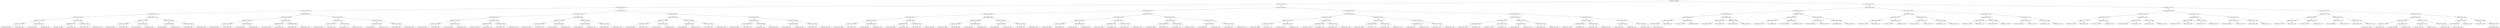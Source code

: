 digraph G{
1954350065 [label="Node{data=[6238, 6238]}"]
1954350065 -> 1943616172
1943616172 [label="Node{data=[5844, 5844]}"]
1943616172 -> 1391705435
1391705435 [label="Node{data=[5496, 5496]}"]
1391705435 -> 1239515759
1239515759 [label="Node{data=[4992, 4992]}"]
1239515759 -> 1436508713
1436508713 [label="Node{data=[2006, 2006]}"]
1436508713 -> 1873362540
1873362540 [label="Node{data=[1945, 1945]}"]
1873362540 -> 553602983
553602983 [label="Node{data=[1941, 1941]}"]
553602983 -> 1699234605
1699234605 [label="Node{data=[1939, 1939]}"]
1699234605 -> 1265167239
1265167239 [label="Node{data=[1938, 1938]}"]
1699234605 -> 1830090456
1830090456 [label="Node{data=[1940, 1940]}"]
553602983 -> 927735466
927735466 [label="Node{data=[1943, 1943]}"]
927735466 -> 272261701
272261701 [label="Node{data=[1942, 1942]}"]
927735466 -> 478316310
478316310 [label="Node{data=[1944, 1944]}"]
1873362540 -> 1449787496
1449787496 [label="Node{data=[1949, 1949]}"]
1449787496 -> 25488705
25488705 [label="Node{data=[1947, 1947]}"]
25488705 -> 1114611582
1114611582 [label="Node{data=[1946, 1946]}"]
25488705 -> 1247615506
1247615506 [label="Node{data=[1948, 1948]}"]
1449787496 -> 1286744689
1286744689 [label="Node{data=[1951, 1951]}"]
1286744689 -> 1794779203
1794779203 [label="Node{data=[1950, 1950]}"]
1286744689 -> 1414581773
1414581773 [label="Node{data=[1972, 1972]}"]
1436508713 -> 1996477215
1996477215 [label="Node{data=[4972, 4972]}"]
1996477215 -> 734236179
734236179 [label="Node{data=[4703, 4703]}"]
734236179 -> 272630552
272630552 [label="Node{data=[3420, 3420]}"]
272630552 -> 1110607803
1110607803 [label="Node{data=[2039, 2039]}"]
272630552 -> 1247658953
1247658953 [label="Node{data=[4665, 4665]}"]
734236179 -> 2111401863
2111401863 [label="Node{data=[4754, 4754]}"]
2111401863 -> 1838283751
1838283751 [label="Node{data=[4729, 4729]}"]
2111401863 -> 994617009
994617009 [label="Node{data=[4954, 4954]}"]
1996477215 -> 531593626
531593626 [label="Node{data=[4988, 4988]}"]
531593626 -> 700221631
700221631 [label="Node{data=[4986, 4986]}"]
700221631 -> 1259344044
1259344044 [label="Node{data=[4985, 4985]}"]
700221631 -> 898845265
898845265 [label="Node{data=[4987, 4987]}"]
531593626 -> 1368692432
1368692432 [label="Node{data=[4990, 4990]}"]
1368692432 -> 471860525
471860525 [label="Node{data=[4989, 4989]}"]
1368692432 -> 1467937653
1467937653 [label="Node{data=[4991, 4991]}"]
1239515759 -> 2022767113
2022767113 [label="Node{data=[5008, 5008]}"]
2022767113 -> 231195101
231195101 [label="Node{data=[5000, 5000]}"]
231195101 -> 290628645
290628645 [label="Node{data=[4996, 4996]}"]
290628645 -> 823592993
823592993 [label="Node{data=[4994, 4994]}"]
823592993 -> 1319697592
1319697592 [label="Node{data=[4993, 4993]}"]
823592993 -> 2102527385
2102527385 [label="Node{data=[4995, 4995]}"]
290628645 -> 2032526746
2032526746 [label="Node{data=[4998, 4998]}"]
2032526746 -> 1895476383
1895476383 [label="Node{data=[4997, 4997]}"]
2032526746 -> 2034160388
2034160388 [label="Node{data=[4999, 4999]}"]
231195101 -> 338526071
338526071 [label="Node{data=[5004, 5004]}"]
338526071 -> 1123176797
1123176797 [label="Node{data=[5002, 5002]}"]
1123176797 -> 1741263816
1741263816 [label="Node{data=[5001, 5001]}"]
1123176797 -> 1751177926
1751177926 [label="Node{data=[5003, 5003]}"]
338526071 -> 390715002
390715002 [label="Node{data=[5006, 5006]}"]
390715002 -> 1205933431
1205933431 [label="Node{data=[5005, 5005]}"]
390715002 -> 1813875088
1813875088 [label="Node{data=[5007, 5007]}"]
2022767113 -> 38131775
38131775 [label="Node{data=[5016, 5016]}"]
38131775 -> 1541813259
1541813259 [label="Node{data=[5012, 5012]}"]
1541813259 -> 342083757
342083757 [label="Node{data=[5010, 5010]}"]
342083757 -> 347247288
347247288 [label="Node{data=[5009, 5009]}"]
342083757 -> 949625905
949625905 [label="Node{data=[5011, 5011]}"]
1541813259 -> 1379273029
1379273029 [label="Node{data=[5014, 5014]}"]
1379273029 -> 1478137102
1478137102 [label="Node{data=[5013, 5013]}"]
1379273029 -> 1480457191
1480457191 [label="Node{data=[5015, 5015]}"]
38131775 -> 829421437
829421437 [label="Node{data=[5491, 5491]}"]
829421437 -> 1399958580
1399958580 [label="Node{data=[5070, 5070]}"]
1399958580 -> 1607463345
1607463345 [label="Node{data=[5017, 5017]}"]
1399958580 -> 1746590572
1746590572 [label="Node{data=[5351, 5351]}"]
829421437 -> 645930253
645930253 [label="Node{data=[5494, 5494]}"]
645930253 -> 2018379237
2018379237 [label="Node{data=[5493, 5493]}"]
645930253 -> 1479287076
1479287076 [label="Node{data=[5495, 5495]}"]
1391705435 -> 1716732150
1716732150 [label="Node{data=[5812, 5812]}"]
1716732150 -> 1075663172
1075663172 [label="Node{data=[5796, 5796]}"]
1075663172 -> 1223955855
1223955855 [label="Node{data=[5504, 5504]}"]
1223955855 -> 1902651572
1902651572 [label="Node{data=[5500, 5500]}"]
1902651572 -> 230720159
230720159 [label="Node{data=[5498, 5498]}"]
230720159 -> 670922002
670922002 [label="Node{data=[5497, 5497]}"]
230720159 -> 1338852367
1338852367 [label="Node{data=[5499, 5499]}"]
1902651572 -> 2144397514
2144397514 [label="Node{data=[5502, 5502]}"]
2144397514 -> 1988970965
1988970965 [label="Node{data=[5501, 5501]}"]
2144397514 -> 974448627
974448627 [label="Node{data=[5503, 5503]}"]
1223955855 -> 534524290
534524290 [label="Node{data=[5792, 5792]}"]
534524290 -> 1739725835
1739725835 [label="Node{data=[5790, 5790]}"]
1739725835 -> 2079138505
2079138505 [label="Node{data=[5755, 5755]}"]
1739725835 -> 1717270840
1717270840 [label="Node{data=[5791, 5791]}"]
534524290 -> 418714704
418714704 [label="Node{data=[5794, 5794]}"]
418714704 -> 1875902721
1875902721 [label="Node{data=[5793, 5793]}"]
418714704 -> 2100927832
2100927832 [label="Node{data=[5795, 5795]}"]
1075663172 -> 1083619710
1083619710 [label="Node{data=[5804, 5804]}"]
1083619710 -> 1886483112
1886483112 [label="Node{data=[5800, 5800]}"]
1886483112 -> 524729774
524729774 [label="Node{data=[5798, 5798]}"]
524729774 -> 774123587
774123587 [label="Node{data=[5797, 5797]}"]
524729774 -> 1535914416
1535914416 [label="Node{data=[5799, 5799]}"]
1886483112 -> 538176603
538176603 [label="Node{data=[5802, 5802]}"]
538176603 -> 177376826
177376826 [label="Node{data=[5801, 5801]}"]
538176603 -> 96141571
96141571 [label="Node{data=[5803, 5803]}"]
1083619710 -> 1065394613
1065394613 [label="Node{data=[5808, 5808]}"]
1065394613 -> 5174058
5174058 [label="Node{data=[5806, 5806]}"]
5174058 -> 506678855
506678855 [label="Node{data=[5805, 5805]}"]
5174058 -> 1138620315
1138620315 [label="Node{data=[5807, 5807]}"]
1065394613 -> 2045406044
2045406044 [label="Node{data=[5810, 5810]}"]
2045406044 -> 239735016
239735016 [label="Node{data=[5809, 5809]}"]
2045406044 -> 168764944
168764944 [label="Node{data=[5811, 5811]}"]
1716732150 -> 641886693
641886693 [label="Node{data=[5828, 5828]}"]
641886693 -> 215504634
215504634 [label="Node{data=[5820, 5820]}"]
215504634 -> 1380698841
1380698841 [label="Node{data=[5816, 5816]}"]
1380698841 -> 554129702
554129702 [label="Node{data=[5814, 5814]}"]
554129702 -> 339677602
339677602 [label="Node{data=[5813, 5813]}"]
554129702 -> 1520368217
1520368217 [label="Node{data=[5815, 5815]}"]
1380698841 -> 1452277457
1452277457 [label="Node{data=[5818, 5818]}"]
1452277457 -> 1297761103
1297761103 [label="Node{data=[5817, 5817]}"]
1452277457 -> 553969991
553969991 [label="Node{data=[5819, 5819]}"]
215504634 -> 207983372
207983372 [label="Node{data=[5824, 5824]}"]
207983372 -> 632659239
632659239 [label="Node{data=[5822, 5822]}"]
632659239 -> 988476133
988476133 [label="Node{data=[5821, 5821]}"]
632659239 -> 1017281070
1017281070 [label="Node{data=[5823, 5823]}"]
207983372 -> 478110533
478110533 [label="Node{data=[5826, 5826]}"]
478110533 -> 355109192
355109192 [label="Node{data=[5825, 5825]}"]
478110533 -> 2025471186
2025471186 [label="Node{data=[5827, 5827]}"]
641886693 -> 1466321633
1466321633 [label="Node{data=[5836, 5836]}"]
1466321633 -> 811892227
811892227 [label="Node{data=[5832, 5832]}"]
811892227 -> 1908785550
1908785550 [label="Node{data=[5830, 5830]}"]
1908785550 -> 1479557064
1479557064 [label="Node{data=[5829, 5829]}"]
1908785550 -> 1038374765
1038374765 [label="Node{data=[5831, 5831]}"]
811892227 -> 786670260
786670260 [label="Node{data=[5834, 5834]}"]
786670260 -> 1903546199
1903546199 [label="Node{data=[5833, 5833]}"]
786670260 -> 685924558
685924558 [label="Node{data=[5835, 5835]}"]
1466321633 -> 933369216
933369216 [label="Node{data=[5840, 5840]}"]
933369216 -> 82311106
82311106 [label="Node{data=[5838, 5838]}"]
82311106 -> 1538756478
1538756478 [label="Node{data=[5837, 5837]}"]
82311106 -> 1625845974
1625845974 [label="Node{data=[5839, 5839]}"]
933369216 -> 1195472734
1195472734 [label="Node{data=[5842, 5842]}"]
1195472734 -> 2082718099
2082718099 [label="Node{data=[5841, 5841]}"]
1195472734 -> 453541142
453541142 [label="Node{data=[5843, 5843]}"]
1943616172 -> 952483937
952483937 [label="Node{data=[6108, 6108]}"]
952483937 -> 1953676192
1953676192 [label="Node{data=[6002, 6002]}"]
1953676192 -> 373277668
373277668 [label="Node{data=[5986, 5986]}"]
373277668 -> 1309142264
1309142264 [label="Node{data=[5852, 5852]}"]
1309142264 -> 1490549649
1490549649 [label="Node{data=[5848, 5848]}"]
1490549649 -> 966390928
966390928 [label="Node{data=[5846, 5846]}"]
966390928 -> 1364275364
1364275364 [label="Node{data=[5845, 5845]}"]
966390928 -> 549480026
549480026 [label="Node{data=[5847, 5847]}"]
1490549649 -> 1202461344
1202461344 [label="Node{data=[5850, 5850]}"]
1202461344 -> 828857265
828857265 [label="Node{data=[5849, 5849]}"]
1202461344 -> 1777043753
1777043753 [label="Node{data=[5851, 5851]}"]
1309142264 -> 1245368568
1245368568 [label="Node{data=[5981, 5981]}"]
1245368568 -> 1835313669
1835313669 [label="Node{data=[5854, 5854]}"]
1835313669 -> 1716903627
1716903627 [label="Node{data=[5853, 5853]}"]
1835313669 -> 1396879849
1396879849 [label="Node{data=[5915, 5915]}"]
1245368568 -> 1340278377
1340278377 [label="Node{data=[5984, 5984]}"]
1340278377 -> 119515410
119515410 [label="Node{data=[5983, 5983]}"]
1340278377 -> 1333038268
1333038268 [label="Node{data=[5985, 5985]}"]
373277668 -> 159359298
159359298 [label="Node{data=[5994, 5994]}"]
159359298 -> 1584938570
1584938570 [label="Node{data=[5990, 5990]}"]
1584938570 -> 617958318
617958318 [label="Node{data=[5988, 5988]}"]
617958318 -> 1336881892
1336881892 [label="Node{data=[5987, 5987]}"]
617958318 -> 992935906
992935906 [label="Node{data=[5989, 5989]}"]
1584938570 -> 616238243
616238243 [label="Node{data=[5992, 5992]}"]
616238243 -> 717073313
717073313 [label="Node{data=[5991, 5991]}"]
616238243 -> 481526784
481526784 [label="Node{data=[5993, 5993]}"]
159359298 -> 1353628059
1353628059 [label="Node{data=[5998, 5998]}"]
1353628059 -> 739010873
739010873 [label="Node{data=[5996, 5996]}"]
739010873 -> 1797996474
1797996474 [label="Node{data=[5995, 5995]}"]
739010873 -> 1798841691
1798841691 [label="Node{data=[5997, 5997]}"]
1353628059 -> 1325349830
1325349830 [label="Node{data=[6000, 6000]}"]
1325349830 -> 24499841
24499841 [label="Node{data=[5999, 5999]}"]
1325349830 -> 865206266
865206266 [label="Node{data=[6001, 6001]}"]
1953676192 -> 430507566
430507566 [label="Node{data=[6018, 6018]}"]
430507566 -> 775897046
775897046 [label="Node{data=[6010, 6010]}"]
775897046 -> 30483790
30483790 [label="Node{data=[6006, 6006]}"]
30483790 -> 1032021153
1032021153 [label="Node{data=[6004, 6004]}"]
1032021153 -> 1825213769
1825213769 [label="Node{data=[6003, 6003]}"]
1032021153 -> 1004330633
1004330633 [label="Node{data=[6005, 6005]}"]
30483790 -> 867137513
867137513 [label="Node{data=[6008, 6008]}"]
867137513 -> 355445585
355445585 [label="Node{data=[6007, 6007]}"]
867137513 -> 758635640
758635640 [label="Node{data=[6009, 6009]}"]
775897046 -> 1891788737
1891788737 [label="Node{data=[6014, 6014]}"]
1891788737 -> 941250063
941250063 [label="Node{data=[6012, 6012]}"]
941250063 -> 1351026558
1351026558 [label="Node{data=[6011, 6011]}"]
941250063 -> 1136710922
1136710922 [label="Node{data=[6013, 6013]}"]
1891788737 -> 551505628
551505628 [label="Node{data=[6016, 6016]}"]
551505628 -> 1251991270
1251991270 [label="Node{data=[6015, 6015]}"]
551505628 -> 583769148
583769148 [label="Node{data=[6017, 6017]}"]
430507566 -> 1743152618
1743152618 [label="Node{data=[6026, 6026]}"]
1743152618 -> 1024818788
1024818788 [label="Node{data=[6022, 6022]}"]
1024818788 -> 164229070
164229070 [label="Node{data=[6020, 6020]}"]
164229070 -> 1998436535
1998436535 [label="Node{data=[6019, 6019]}"]
164229070 -> 587225739
587225739 [label="Node{data=[6021, 6021]}"]
1024818788 -> 904980177
904980177 [label="Node{data=[6024, 6024]}"]
904980177 -> 1929496638
1929496638 [label="Node{data=[6023, 6023]}"]
904980177 -> 1774395113
1774395113 [label="Node{data=[6025, 6025]}"]
1743152618 -> 1211549016
1211549016 [label="Node{data=[6030, 6030]}"]
1211549016 -> 2051171553
2051171553 [label="Node{data=[6028, 6028]}"]
2051171553 -> 125764527
125764527 [label="Node{data=[6027, 6027]}"]
2051171553 -> 1983541759
1983541759 [label="Node{data=[6029, 6029]}"]
1211549016 -> 148403813
148403813 [label="Node{data=[6106, 6106]}"]
148403813 -> 1632927475
1632927475 [label="Node{data=[6105, 6105]}"]
148403813 -> 508132109
508132109 [label="Node{data=[6107, 6107]}"]
952483937 -> 1004098738
1004098738 [label="Node{data=[6140, 6140]}"]
1004098738 -> 1887008498
1887008498 [label="Node{data=[6124, 6124]}"]
1887008498 -> 848838120
848838120 [label="Node{data=[6116, 6116]}"]
848838120 -> 1742518693
1742518693 [label="Node{data=[6112, 6112]}"]
1742518693 -> 382803240
382803240 [label="Node{data=[6110, 6110]}"]
382803240 -> 765732838
765732838 [label="Node{data=[6109, 6109]}"]
382803240 -> 1579165895
1579165895 [label="Node{data=[6111, 6111]}"]
1742518693 -> 1546892087
1546892087 [label="Node{data=[6114, 6114]}"]
1546892087 -> 1108725188
1108725188 [label="Node{data=[6113, 6113]}"]
1546892087 -> 1317165431
1317165431 [label="Node{data=[6115, 6115]}"]
848838120 -> 289093232
289093232 [label="Node{data=[6120, 6120]}"]
289093232 -> 1355847019
1355847019 [label="Node{data=[6118, 6118]}"]
1355847019 -> 1019677016
1019677016 [label="Node{data=[6117, 6117]}"]
1355847019 -> 1616029270
1616029270 [label="Node{data=[6119, 6119]}"]
289093232 -> 672302234
672302234 [label="Node{data=[6122, 6122]}"]
672302234 -> 2092775230
2092775230 [label="Node{data=[6121, 6121]}"]
672302234 -> 2016701496
2016701496 [label="Node{data=[6123, 6123]}"]
1887008498 -> 220267902
220267902 [label="Node{data=[6132, 6132]}"]
220267902 -> 833320468
833320468 [label="Node{data=[6128, 6128]}"]
833320468 -> 616215512
616215512 [label="Node{data=[6126, 6126]}"]
616215512 -> 2142523099
2142523099 [label="Node{data=[6125, 6125]}"]
616215512 -> 2050735782
2050735782 [label="Node{data=[6127, 6127]}"]
833320468 -> 273312803
273312803 [label="Node{data=[6130, 6130]}"]
273312803 -> 1637820801
1637820801 [label="Node{data=[6129, 6129]}"]
273312803 -> 1015050751
1015050751 [label="Node{data=[6131, 6131]}"]
220267902 -> 459875911
459875911 [label="Node{data=[6136, 6136]}"]
459875911 -> 1484876413
1484876413 [label="Node{data=[6134, 6134]}"]
1484876413 -> 1087017933
1087017933 [label="Node{data=[6133, 6133]}"]
1484876413 -> 2138705314
2138705314 [label="Node{data=[6135, 6135]}"]
459875911 -> 770918164
770918164 [label="Node{data=[6138, 6138]}"]
770918164 -> 2121400917
2121400917 [label="Node{data=[6137, 6137]}"]
770918164 -> 1790096045
1790096045 [label="Node{data=[6139, 6139]}"]
1004098738 -> 1158329668
1158329668 [label="Node{data=[6156, 6156]}"]
1158329668 -> 1928757526
1928757526 [label="Node{data=[6148, 6148]}"]
1928757526 -> 486036919
486036919 [label="Node{data=[6144, 6144]}"]
486036919 -> 1663089503
1663089503 [label="Node{data=[6142, 6142]}"]
1663089503 -> 1930461930
1930461930 [label="Node{data=[6141, 6141]}"]
1663089503 -> 900223919
900223919 [label="Node{data=[6143, 6143]}"]
486036919 -> 1805909312
1805909312 [label="Node{data=[6146, 6146]}"]
1805909312 -> 222255400
222255400 [label="Node{data=[6145, 6145]}"]
1805909312 -> 2052038071
2052038071 [label="Node{data=[6147, 6147]}"]
1928757526 -> 227384442
227384442 [label="Node{data=[6152, 6152]}"]
227384442 -> 2033199478
2033199478 [label="Node{data=[6150, 6150]}"]
2033199478 -> 246536545
246536545 [label="Node{data=[6149, 6149]}"]
2033199478 -> 144002853
144002853 [label="Node{data=[6151, 6151]}"]
227384442 -> 1771727873
1771727873 [label="Node{data=[6154, 6154]}"]
1771727873 -> 295273437
295273437 [label="Node{data=[6153, 6153]}"]
1771727873 -> 300100190
300100190 [label="Node{data=[6155, 6155]}"]
1158329668 -> 867017504
867017504 [label="Node{data=[6202, 6202]}"]
867017504 -> 166538032
166538032 [label="Node{data=[6160, 6160]}"]
166538032 -> 1421330107
1421330107 [label="Node{data=[6158, 6158]}"]
1421330107 -> 1544468393
1544468393 [label="Node{data=[6157, 6157]}"]
1421330107 -> 40156075
40156075 [label="Node{data=[6159, 6159]}"]
166538032 -> 1655743612
1655743612 [label="Node{data=[6162, 6162]}"]
1655743612 -> 139998351
139998351 [label="Node{data=[6161, 6161]}"]
1655743612 -> 558004690
558004690 [label="Node{data=[6178, 6178]}"]
867017504 -> 115095474
115095474 [label="Node{data=[6234, 6234]}"]
115095474 -> 1638461521
1638461521 [label="Node{data=[6232, 6232]}"]
1638461521 -> 681397415
681397415 [label="Node{data=[6231, 6231]}"]
1638461521 -> 446905487
446905487 [label="Node{data=[6233, 6233]}"]
115095474 -> 2108029390
2108029390 [label="Node{data=[6236, 6236]}"]
2108029390 -> 1537844307
1537844307 [label="Node{data=[6235, 6235]}"]
2108029390 -> 420684789
420684789 [label="Node{data=[6237, 6237]}"]
1954350065 -> 441918236
441918236 [label="Node{data=[7145, 7145]}"]
441918236 -> 1215218193
1215218193 [label="Node{data=[6396, 6396]}"]
1215218193 -> 1593015411
1593015411 [label="Node{data=[6291, 6291]}"]
1593015411 -> 1585443027
1585443027 [label="Node{data=[6246, 6246]}"]
1585443027 -> 2106812355
2106812355 [label="Node{data=[6242, 6242]}"]
2106812355 -> 1137925162
1137925162 [label="Node{data=[6240, 6240]}"]
1137925162 -> 101097671
101097671 [label="Node{data=[6239, 6239]}"]
1137925162 -> 668869052
668869052 [label="Node{data=[6241, 6241]}"]
2106812355 -> 1100343291
1100343291 [label="Node{data=[6244, 6244]}"]
1100343291 -> 410964463
410964463 [label="Node{data=[6243, 6243]}"]
1100343291 -> 734878399
734878399 [label="Node{data=[6245, 6245]}"]
1585443027 -> 2101890491
2101890491 [label="Node{data=[6258, 6258]}"]
2101890491 -> 319608790
319608790 [label="Node{data=[6248, 6248]}"]
319608790 -> 2106826225
2106826225 [label="Node{data=[6247, 6247]}"]
319608790 -> 1019885662
1019885662 [label="Node{data=[6249, 6249]}"]
2101890491 -> 64004073
64004073 [label="Node{data=[6289, 6289]}"]
64004073 -> 1989630498
1989630498 [label="Node{data=[6288, 6288]}"]
64004073 -> 394935572
394935572 [label="Node{data=[6290, 6290]}"]
1593015411 -> 2054160243
2054160243 [label="Node{data=[6299, 6299]}"]
2054160243 -> 2101811200
2101811200 [label="Node{data=[6295, 6295]}"]
2101811200 -> 835521472
835521472 [label="Node{data=[6293, 6293]}"]
835521472 -> 2011820656
2011820656 [label="Node{data=[6292, 6292]}"]
835521472 -> 1928859545
1928859545 [label="Node{data=[6294, 6294]}"]
2101811200 -> 934973150
934973150 [label="Node{data=[6297, 6297]}"]
934973150 -> 1852838114
1852838114 [label="Node{data=[6296, 6296]}"]
934973150 -> 1446122798
1446122798 [label="Node{data=[6298, 6298]}"]
2054160243 -> 1686396086
1686396086 [label="Node{data=[6303, 6303]}"]
1686396086 -> 128705158
128705158 [label="Node{data=[6301, 6301]}"]
128705158 -> 1773274513
1773274513 [label="Node{data=[6300, 6300]}"]
128705158 -> 804255468
804255468 [label="Node{data=[6302, 6302]}"]
1686396086 -> 1774743115
1774743115 [label="Node{data=[6305, 6305]}"]
1774743115 -> 833560102
833560102 [label="Node{data=[6304, 6304]}"]
1774743115 -> 1221069583
1221069583 [label="Node{data=[6306, 6306]}"]
1215218193 -> 406903916
406903916 [label="Node{data=[7024, 7024]}"]
406903916 -> 844124953
844124953 [label="Node{data=[7016, 7016]}"]
844124953 -> 2068264283
2068264283 [label="Node{data=[7012, 7012]}"]
2068264283 -> 1935657295
1935657295 [label="Node{data=[6980, 6980]}"]
1935657295 -> 1843583220
1843583220 [label="Node{data=[6974, 6974]}"]
1935657295 -> 1562019530
1562019530 [label="Node{data=[7011, 7011]}"]
2068264283 -> 523603423
523603423 [label="Node{data=[7014, 7014]}"]
523603423 -> 313342663
313342663 [label="Node{data=[7013, 7013]}"]
523603423 -> 1777558814
1777558814 [label="Node{data=[7015, 7015]}"]
844124953 -> 1616286268
1616286268 [label="Node{data=[7020, 7020]}"]
1616286268 -> 1396613276
1396613276 [label="Node{data=[7018, 7018]}"]
1396613276 -> 675201854
675201854 [label="Node{data=[7017, 7017]}"]
1396613276 -> 1511495858
1511495858 [label="Node{data=[7019, 7019]}"]
1616286268 -> 243541694
243541694 [label="Node{data=[7022, 7022]}"]
243541694 -> 681074098
681074098 [label="Node{data=[7021, 7021]}"]
243541694 -> 1994476716
1994476716 [label="Node{data=[7023, 7023]}"]
406903916 -> 282433738
282433738 [label="Node{data=[7056, 7056]}"]
282433738 -> 1061940664
1061940664 [label="Node{data=[7028, 7028]}"]
1061940664 -> 1439973934
1439973934 [label="Node{data=[7026, 7026]}"]
1439973934 -> 690806804
690806804 [label="Node{data=[7025, 7025]}"]
1439973934 -> 352534067
352534067 [label="Node{data=[7027, 7027]}"]
1061940664 -> 1975858950
1975858950 [label="Node{data=[7030, 7030]}"]
1975858950 -> 49798818
49798818 [label="Node{data=[7029, 7029]}"]
1975858950 -> 1284879016
1284879016 [label="Node{data=[7031, 7031]}"]
282433738 -> 1080815535
1080815535 [label="Node{data=[7141, 7141]}"]
1080815535 -> 483040675
483040675 [label="Node{data=[7139, 7139]}"]
483040675 -> 544490070
544490070 [label="Node{data=[7078, 7078]}"]
483040675 -> 1100329986
1100329986 [label="Node{data=[7140, 7140]}"]
1080815535 -> 1587293448
1587293448 [label="Node{data=[7143, 7143]}"]
1587293448 -> 376673533
376673533 [label="Node{data=[7142, 7142]}"]
1587293448 -> 345440919
345440919 [label="Node{data=[7144, 7144]}"]
441918236 -> 2026799523
2026799523 [label="Node{data=[7212, 7212]}"]
2026799523 -> 1191512031
1191512031 [label="Node{data=[7196, 7196]}"]
1191512031 -> 1297856446
1297856446 [label="Node{data=[7153, 7153]}"]
1297856446 -> 1643415352
1643415352 [label="Node{data=[7149, 7149]}"]
1643415352 -> 1841025340
1841025340 [label="Node{data=[7147, 7147]}"]
1841025340 -> 40831147
40831147 [label="Node{data=[7146, 7146]}"]
1841025340 -> 303671583
303671583 [label="Node{data=[7148, 7148]}"]
1643415352 -> 1460744483
1460744483 [label="Node{data=[7151, 7151]}"]
1460744483 -> 1678784716
1678784716 [label="Node{data=[7150, 7150]}"]
1460744483 -> 507530933
507530933 [label="Node{data=[7152, 7152]}"]
1297856446 -> 1095650611
1095650611 [label="Node{data=[7192, 7192]}"]
1095650611 -> 520680464
520680464 [label="Node{data=[7190, 7190]}"]
520680464 -> 2050713957
2050713957 [label="Node{data=[7189, 7189]}"]
520680464 -> 1712502129
1712502129 [label="Node{data=[7191, 7191]}"]
1095650611 -> 1426475861
1426475861 [label="Node{data=[7194, 7194]}"]
1426475861 -> 225877393
225877393 [label="Node{data=[7193, 7193]}"]
1426475861 -> 749190427
749190427 [label="Node{data=[7195, 7195]}"]
1191512031 -> 1609383107
1609383107 [label="Node{data=[7204, 7204]}"]
1609383107 -> 953587848
953587848 [label="Node{data=[7200, 7200]}"]
953587848 -> 24444950
24444950 [label="Node{data=[7198, 7198]}"]
24444950 -> 271268422
271268422 [label="Node{data=[7197, 7197]}"]
24444950 -> 647366564
647366564 [label="Node{data=[7199, 7199]}"]
953587848 -> 713607462
713607462 [label="Node{data=[7202, 7202]}"]
713607462 -> 64227793
64227793 [label="Node{data=[7201, 7201]}"]
713607462 -> 1256520423
1256520423 [label="Node{data=[7203, 7203]}"]
1609383107 -> 1557753656
1557753656 [label="Node{data=[7208, 7208]}"]
1557753656 -> 812932220
812932220 [label="Node{data=[7206, 7206]}"]
812932220 -> 323830050
323830050 [label="Node{data=[7205, 7205]}"]
812932220 -> 2123604590
2123604590 [label="Node{data=[7207, 7207]}"]
1557753656 -> 1772397099
1772397099 [label="Node{data=[7210, 7210]}"]
1772397099 -> 2074186975
2074186975 [label="Node{data=[7209, 7209]}"]
1772397099 -> 35426008
35426008 [label="Node{data=[7211, 7211]}"]
2026799523 -> 1635765287
1635765287 [label="Node{data=[7253, 7253]}"]
1635765287 -> 755404761
755404761 [label="Node{data=[7245, 7245]}"]
755404761 -> 1517744586
1517744586 [label="Node{data=[7216, 7216]}"]
1517744586 -> 1014681106
1014681106 [label="Node{data=[7214, 7214]}"]
1014681106 -> 603665230
603665230 [label="Node{data=[7213, 7213]}"]
1014681106 -> 974784687
974784687 [label="Node{data=[7215, 7215]}"]
1517744586 -> 1469007495
1469007495 [label="Node{data=[7243, 7243]}"]
1469007495 -> 1039075386
1039075386 [label="Node{data=[7242, 7242]}"]
1469007495 -> 1198800266
1198800266 [label="Node{data=[7244, 7244]}"]
755404761 -> 759241403
759241403 [label="Node{data=[7249, 7249]}"]
759241403 -> 5757674
5757674 [label="Node{data=[7247, 7247]}"]
5757674 -> 1161608194
1161608194 [label="Node{data=[7246, 7246]}"]
5757674 -> 591544642
591544642 [label="Node{data=[7248, 7248]}"]
759241403 -> 116589395
116589395 [label="Node{data=[7251, 7251]}"]
116589395 -> 944577005
944577005 [label="Node{data=[7250, 7250]}"]
116589395 -> 405896778
405896778 [label="Node{data=[7252, 7252]}"]
1635765287 -> 700998751
700998751 [label="Node{data=[7482, 7482]}"]
700998751 -> 926876590
926876590 [label="Node{data=[7349, 7349]}"]
926876590 -> 1735255765
1735255765 [label="Node{data=[7287, 7287]}"]
1735255765 -> 1950156636
1950156636 [label="Node{data=[7255, 7255]}"]
1950156636 -> 507342616
507342616 [label="Node{data=[7254, 7254]}"]
1950156636 -> 1364212994
1364212994 [label="Node{data=[7256, 7256]}"]
1735255765 -> 1493377715
1493377715 [label="Node{data=[7347, 7347]}"]
1493377715 -> 1159252264
1159252264 [label="Node{data=[7346, 7346]}"]
1493377715 -> 816327484
816327484 [label="Node{data=[7348, 7348]}"]
926876590 -> 1623238662
1623238662 [label="Node{data=[7478, 7478]}"]
1623238662 -> 546703383
546703383 [label="Node{data=[7476, 7476]}"]
546703383 -> 591713444
591713444 [label="Node{data=[7475, 7475]}"]
546703383 -> 1380252219
1380252219 [label="Node{data=[7477, 7477]}"]
1623238662 -> 933357805
933357805 [label="Node{data=[7480, 7480]}"]
933357805 -> 669485246
669485246 [label="Node{data=[7479, 7479]}"]
933357805 -> 579045650
579045650 [label="Node{data=[7481, 7481]}"]
700998751 -> 1466120795
1466120795 [label="Node{data=[7486, 7486]}"]
1466120795 -> 1874679514
1874679514 [label="Node{data=[7484, 7484]}"]
1874679514 -> 1954841067
1954841067 [label="Node{data=[7483, 7483]}"]
1874679514 -> 1248939376
1248939376 [label="Node{data=[7485, 7485]}"]
1466120795 -> 76416903
76416903 [label="Node{data=[7488, 7488]}"]
76416903 -> 16816714
16816714 [label="Node{data=[7487, 7487]}"]
76416903 -> 1364969560
1364969560 [label="Node{data=[7489, 7489]}"]
1364969560 -> 285279694
285279694 [label="Node{data=[9960, 9960]}"]
}